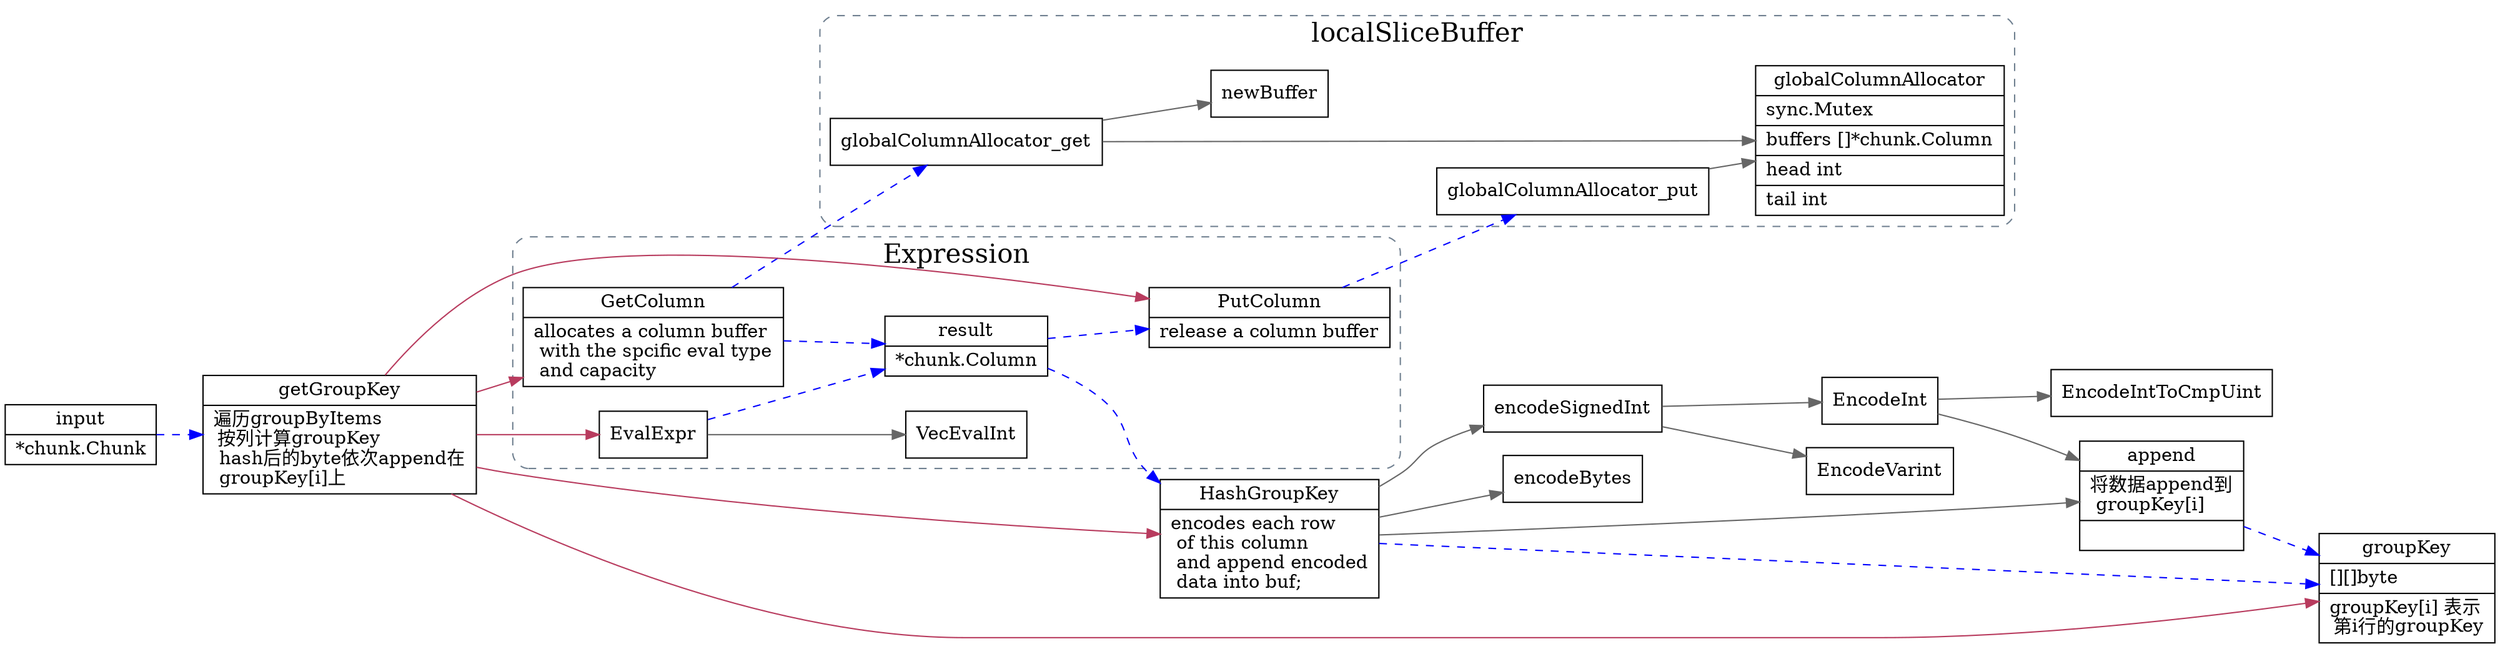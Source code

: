 digraph getGroupKey {
  node[shape=box];
  edge[color=gray40];
  newrank=true;
  rankdir=LR;
  subgraph cluster_localSliceBuffer {
    graph[label="localSliceBuffer";fontsize=20;style="rounded,dashed";color="slategrey"]
    globalColumnAllocator_get -> {
      globalColumnAllocator;
      newBuffer;
    };
    globalColumnAllocator_put -> {
      globalColumnAllocator;
    };

    globalColumnAllocator[
      shape="record";
      label="{{
        globalColumnAllocator|
	        sync.Mutex\l|
	        buffers []*chunk.Column\l|
	        head    int\l|
	        tail    int\l
      }}"];
  }
  subgraph cluster_Expression {
    graph[label="Expression";fontsize=20;style="rounded,dashed";color="slategrey"]
    PutColumn[
      shape="record";
      label="{{
        PutColumn|
        release a column buffer\l
      }}"];
    GetColumn[
      shape="record";
      label="{{
        GetColumn|
        allocates a column buffer\l 
        with the spcific eval type\l
        and capacity\l
      }}"];
    EvalExpr -> {
      VecEvalInt;
    };
    result[
      shape="record";
      label="{{
        result|
        *chunk.Column
      }}"];
    edge[style=dashed;color=blue];
    GetColumn -> result -> PutColumn;
    EvalExpr -> result;
  }
  getGroupKey[
    shape="record";
    label="{{
      getGroupKey|
      遍历groupByItems\l
      按列计算groupKey\l
      hash后的byte依次append在\l
      groupKey[i]上\l
    }}"];
  groupKey[
    shape="record";
    label="{{
      groupKey|
      [][]byte\l|
      groupKey[i] 表示\l 
      第i行的groupKey\l
    }}"];

  getGroupKey -> {
    GetColumn;
    EvalExpr;
    PutColumn;
    HashGroupKey;
    groupKey;
  }[color="#b83b5e"];

  HashGroupKey[
    shape="record";
    label="{{
      HashGroupKey|
      encodes each row\l
      of this column\l
      and append encoded\l
      data into buf;\l
    }}"];

  HashGroupKey -> {
    encodeSignedInt;
    encodeBytes;
    append;
  }
  encodeSignedInt -> {
    EncodeInt;
    EncodeVarint;
  }
  EncodeInt -> {
    EncodeIntToCmpUint;
    append;
  }
  append[
    shape="record";
    label="{{
      append|
      将数据append到\l 
      groupKey[i]\l|
    }}"];

  input[
    shape="record";
    label="{{
      input|
      *chunk.Chunk\l
    }}"];
  edge[style=dashed;color=blue];
  result -> HashGroupKey;
  input -> getGroupKey;
  GetColumn -> globalColumnAllocator_get;
  PutColumn -> globalColumnAllocator_put;
  HashGroupKey -> groupKey;
  append -> groupKey;
}
